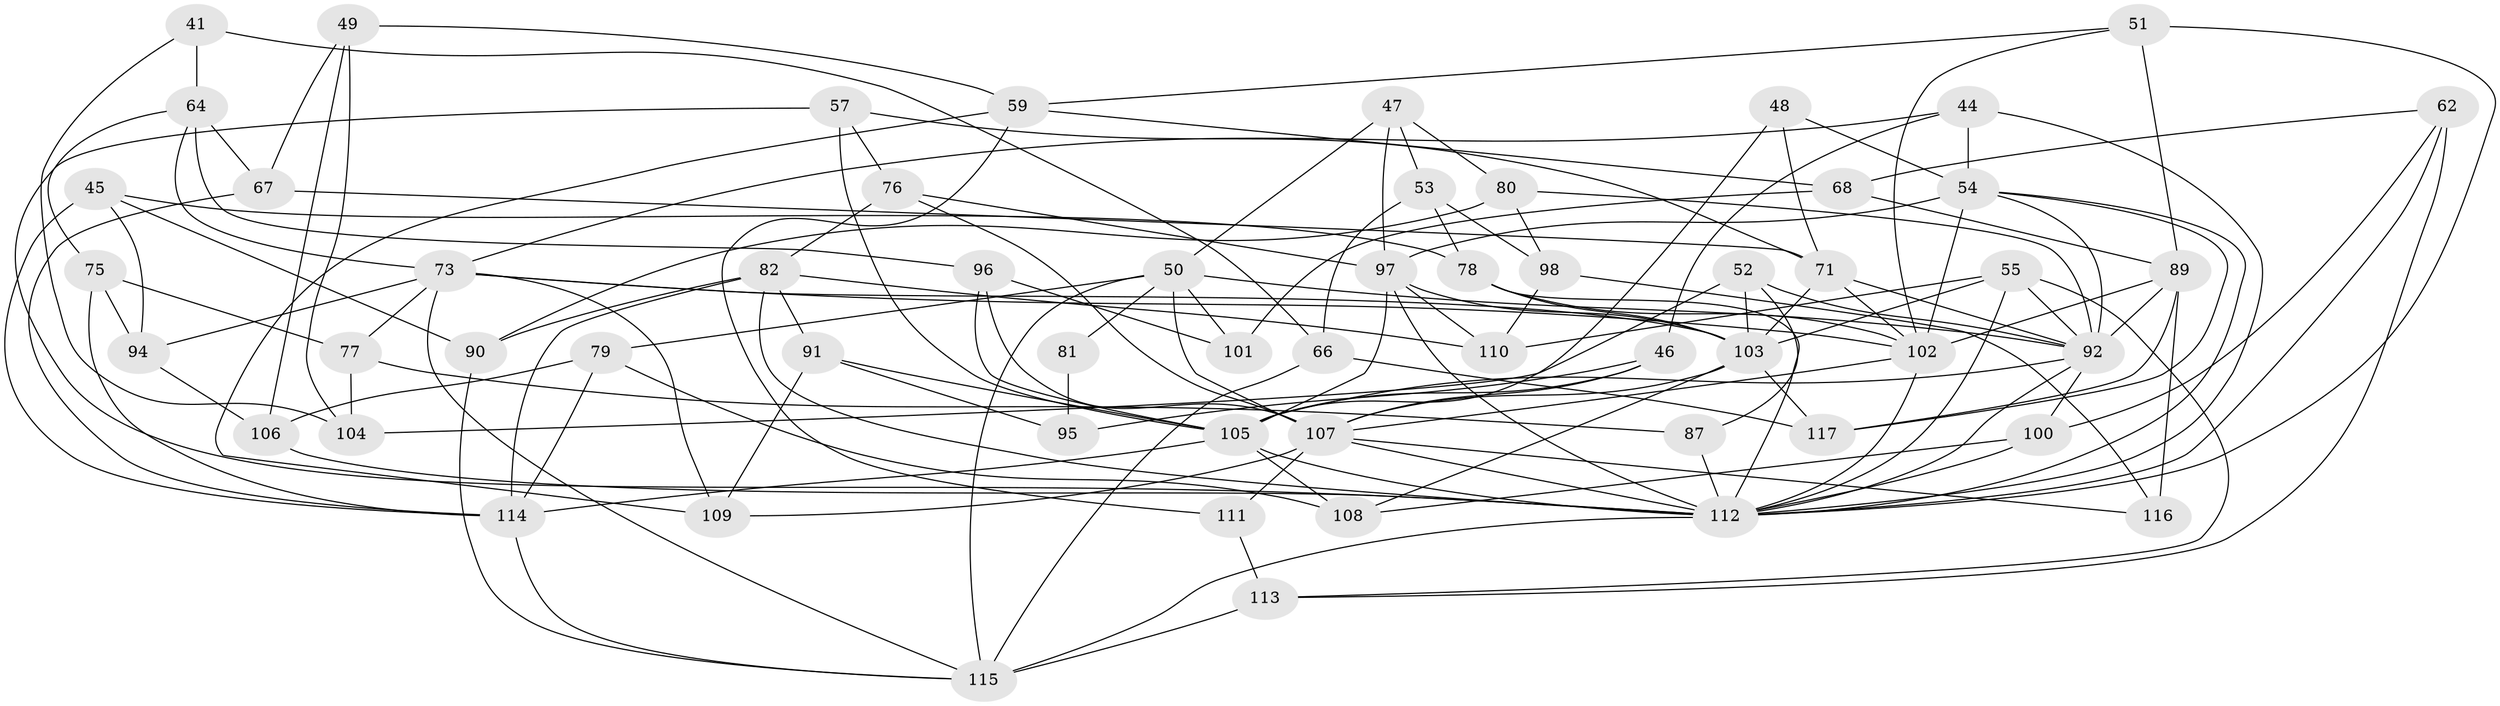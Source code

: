 // original degree distribution, {4: 1.0}
// Generated by graph-tools (version 1.1) at 2025/57/03/09/25 04:57:30]
// undirected, 58 vertices, 146 edges
graph export_dot {
graph [start="1"]
  node [color=gray90,style=filled];
  41;
  44;
  45;
  46;
  47;
  48 [super="+30"];
  49;
  50 [super="+35+26"];
  51;
  52;
  53;
  54 [super="+28"];
  55 [super="+15"];
  57;
  59 [super="+1"];
  62;
  64 [super="+8"];
  66;
  67;
  68;
  71 [super="+25"];
  73 [super="+10+61+60"];
  75;
  76;
  77;
  78 [super="+74"];
  79;
  80;
  81 [super="+33"];
  82 [super="+22+36"];
  87;
  89 [super="+39+58"];
  90;
  91;
  92 [super="+83"];
  94;
  95;
  96;
  97 [super="+42+70"];
  98;
  100;
  101;
  102 [super="+65"];
  103 [super="+88"];
  104;
  105 [super="+99"];
  106;
  107 [super="+72+93"];
  108;
  109;
  110;
  111;
  112 [super="+13+14+16+85"];
  113 [super="+31"];
  114 [super="+40+86"];
  115 [super="+4+27+84"];
  116;
  117;
  41 -- 64 [weight=2];
  41 -- 104;
  41 -- 66;
  44 -- 46;
  44 -- 54;
  44 -- 73;
  44 -- 112;
  45 -- 90;
  45 -- 94;
  45 -- 78;
  45 -- 114;
  46 -- 107;
  46 -- 95;
  46 -- 105;
  47 -- 97;
  47 -- 80;
  47 -- 53;
  47 -- 50;
  48 -- 71 [weight=2];
  48 -- 54 [weight=2];
  48 -- 105 [weight=2];
  49 -- 59;
  49 -- 106;
  49 -- 67;
  49 -- 104;
  50 -- 107 [weight=3];
  50 -- 101 [weight=2];
  50 -- 81 [weight=4];
  50 -- 115;
  50 -- 79;
  50 -- 92 [weight=2];
  51 -- 59;
  51 -- 89;
  51 -- 102;
  51 -- 112;
  52 -- 87;
  52 -- 104;
  52 -- 103;
  52 -- 92;
  53 -- 98;
  53 -- 78;
  53 -- 66;
  54 -- 92;
  54 -- 117;
  54 -- 102;
  54 -- 112;
  54 -- 97;
  55 -- 113 [weight=2];
  55 -- 110;
  55 -- 103;
  55 -- 92;
  55 -- 112;
  57 -- 76;
  57 -- 105;
  57 -- 71;
  57 -- 112;
  59 -- 111 [weight=2];
  59 -- 109;
  59 -- 68;
  62 -- 100;
  62 -- 68;
  62 -- 112;
  62 -- 113;
  64 -- 75;
  64 -- 67;
  64 -- 96;
  64 -- 73;
  66 -- 117;
  66 -- 115;
  67 -- 114;
  67 -- 71;
  68 -- 101;
  68 -- 89;
  71 -- 103 [weight=2];
  71 -- 102 [weight=2];
  71 -- 92 [weight=2];
  73 -- 94;
  73 -- 115 [weight=2];
  73 -- 77;
  73 -- 109;
  73 -- 103;
  73 -- 102 [weight=2];
  75 -- 94;
  75 -- 77;
  75 -- 114;
  76 -- 107;
  76 -- 82;
  76 -- 97;
  77 -- 104;
  77 -- 87;
  78 -- 102;
  78 -- 112 [weight=2];
  78 -- 103;
  79 -- 108;
  79 -- 106;
  79 -- 114;
  80 -- 98;
  80 -- 90;
  80 -- 92;
  81 -- 95 [weight=2];
  82 -- 91;
  82 -- 112 [weight=2];
  82 -- 90;
  82 -- 110;
  82 -- 114 [weight=2];
  87 -- 112 [weight=2];
  89 -- 117;
  89 -- 92 [weight=2];
  89 -- 116 [weight=2];
  89 -- 102;
  90 -- 115;
  91 -- 95;
  91 -- 109;
  91 -- 105;
  92 -- 100;
  92 -- 112 [weight=2];
  92 -- 105;
  94 -- 106;
  96 -- 101;
  96 -- 107;
  96 -- 105;
  97 -- 103;
  97 -- 110;
  97 -- 105 [weight=2];
  97 -- 112;
  98 -- 110;
  98 -- 116;
  100 -- 108;
  100 -- 112;
  102 -- 107;
  102 -- 112;
  103 -- 108;
  103 -- 117;
  103 -- 107;
  105 -- 114;
  105 -- 108;
  105 -- 112;
  106 -- 112;
  107 -- 109;
  107 -- 111;
  107 -- 112;
  107 -- 116;
  111 -- 113;
  112 -- 115 [weight=2];
  113 -- 115 [weight=2];
  114 -- 115;
}
